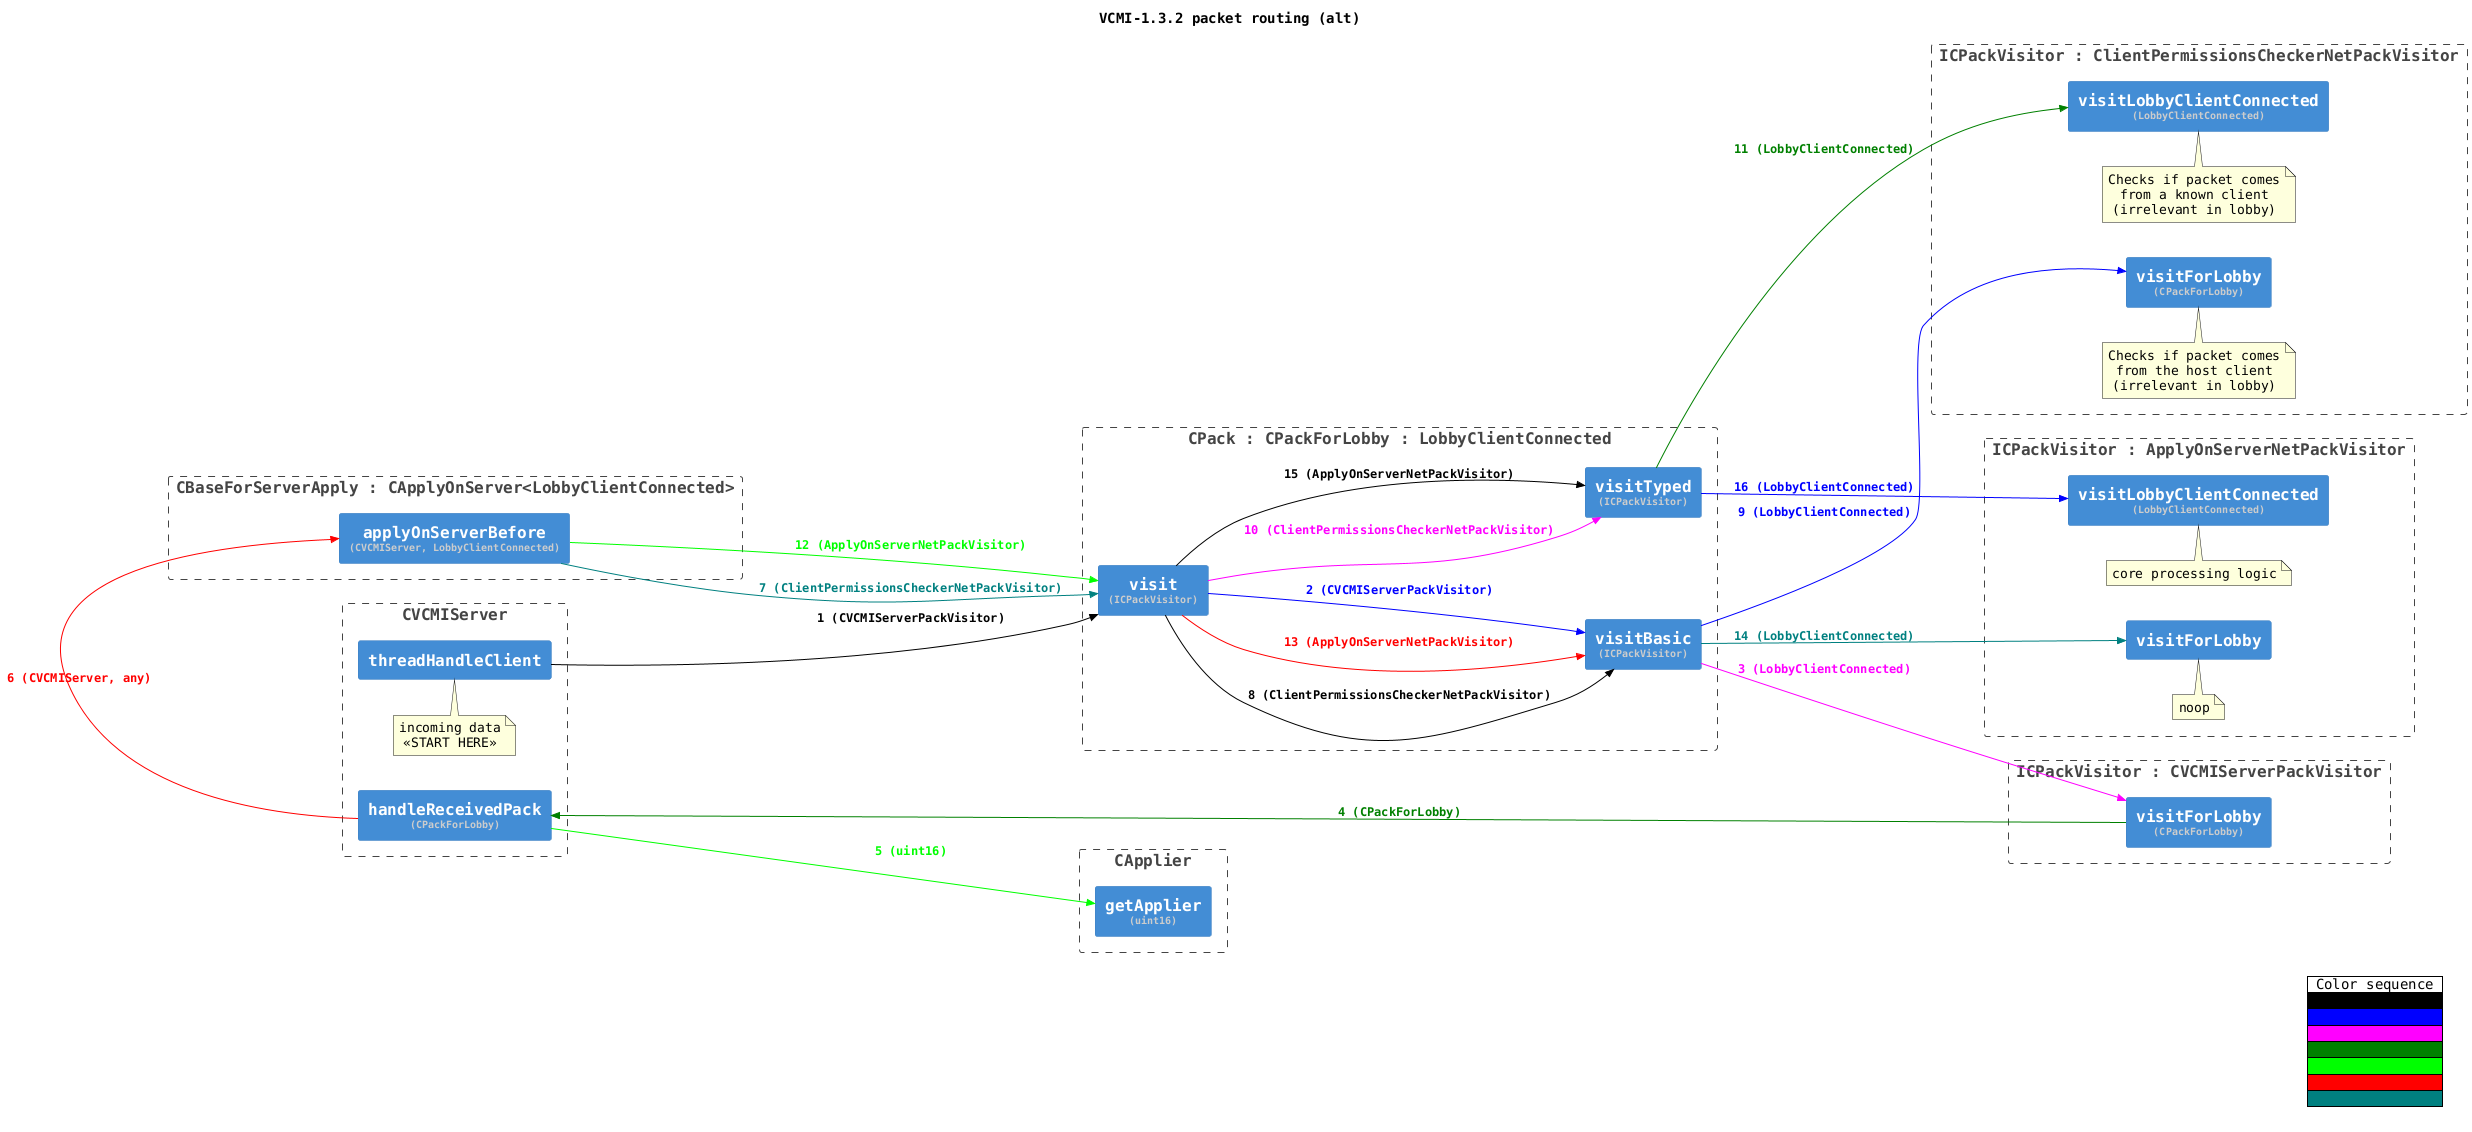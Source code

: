 @startuml "vcmi-1.32-routing-alt"

!include <C4/C4_Container>

HIDE_STEREOTYPE()
LAYOUT_LEFT_RIGHT()
skinparam DefaultFontName monospaced

title "VCMI-1.3.2 packet routing (alt)"

!$nbsp = "<U+00A0>"

' black
!$c1 = "#000000"
' blue
!$c2 = "#0000FF"
' fuchsia
!$c3 = "#FF00FF"
' green
!$c4 = "#008000"
' lime
!$c5 = "#00FF00"
' red
!$c6 = "#FF0000"
' teal
!$c7 = "#008080"

!function $cm($class, $method) return "<font size=8 color=CCC>"+$class+"</font>"+"\n"+$method
!function $fn($method, $args) return $method+"\n<font size=8 color=CCC>("+$args+")</font>"

!function $ctag()
  !if %not(%variable_exists("$c"))
    !%set_variable_value("$c", 0)
  !elseif (%get_variable_value("$c") >= 7)
    !%set_variable_value("$c", 0)
  !endif

  !%set_variable_value("$c", %get_variable_value("$c") + 1)

  !return "c"+%get_variable_value("$c")
!endfunction

!function $inc()
  !if %not(%variable_exists("$i"))
    !%set_variable_value("$i", 0)
  !endif

  !%set_variable_value("$i", %get_variable_value("$i") + 1)

  !return %get_variable_value("$i")
!endfunction

!function $call($args) return $inc() + $nbsp + "(" + $args + ")"

' misc calls are hidden
' uncomment to show them (the diagram is a mess)
!$HIDE_MISC_CALLS = "true"

AddRelTag("c1", $textColor=$c1, $lineColor=$c1)
AddRelTag("c2", $textColor=$c2, $lineColor=$c2)
AddRelTag("c3", $textColor=$c3, $lineColor=$c3)
AddRelTag("c4", $textColor=$c4, $lineColor=$c4)
AddRelTag("c5", $textColor=$c5, $lineColor=$c5)
AddRelTag("c6", $textColor=$c6, $lineColor=$c6)
AddRelTag("c7", $textColor=$c7, $lineColor=$c7)


Boundary(CVCMIServer, "CVCMIServer") {
  Container(CVCMIServer_threadHandleClient, "threadHandleClient")
  note top of CVCMIServer_threadHandleClient
    incoming data
    <<START HERE>>
  end note

  Container(CVCMIServer_handleReceivedPack, $fn("handleReceivedPack", "CPackForLobby"))

  !if ($HIDE_MISC_CALLS != "true")
  Container(CVCMIServer_misc, "***")
  !endif
}

Boundary(LobbyClientConnected, "CPack : CPackForLobby : LobbyClientConnected") {
  Container(LobbyClientConnected_visit, $fn("visit", "ICPackVisitor"))
  Container(LobbyClientConnected_visitBasic, $fn("visitBasic", "ICPackVisitor"))
  Container(LobbyClientConnected_visitTyped, $fn("visitTyped", "ICPackVisitor"))

  !if ($HIDE_MISC_CALLS != "true")
  Container(LobbyClientConnected_misc, "***")
  !endif
}

Boundary(CVCMIServerPackVisitor, "ICPackVisitor : CVCMIServerPackVisitor") {
  Container(CVCMIServerPackVisitor_visitForLobby, $fn("visitForLobby", "CPackForLobby"))
}

Boundary(ClientPermissionsCheckerNetPackVisitor, "ICPackVisitor : ClientPermissionsCheckerNetPackVisitor") {
  Container(ClientPermissionsCheckerNetPackVisitor_visitForLobby, $fn("visitForLobby", "CPackForLobby"))

  note top of ClientPermissionsCheckerNetPackVisitor_visitForLobby
    Checks if packet comes from the host client
    (irrelevant in lobby)
  end note

  Container(ClientPermissionsCheckerNetPackVisitor_visitLobbyClientConnected, $fn("visitLobbyClientConnected", "LobbyClientConnected"))

  note top of ClientPermissionsCheckerNetPackVisitor_visitLobbyClientConnected
    Checks if packet comes from a known client
    (irrelevant in lobby)
  end note

  !if ($HIDE_MISC_CALLS != "true")
  Container(ClientPermissionsCheckerNetPackVisitor_misc, "***")
  !endif
}

Boundary(ApplyOnServerNetPackVisitor, "ICPackVisitor : ApplyOnServerNetPackVisitor") {
  Container(ApplyOnServerNetPackVisitor_visitForLobby, "visitForLobby")

  note top of ApplyOnServerNetPackVisitor_visitForLobby
    noop
  end note

  Container(ApplyOnServerNetPackVisitor_visitLobbyClientConnected, $fn("visitLobbyClientConnected", "LobbyClientConnected"))

  note top of ApplyOnServerNetPackVisitor_visitLobbyClientConnected
    core processing logic
  end note

  !if ($HIDE_MISC_CALLS != "true")
  Container(ApplyOnServerNetPackVisitor_misc, "***")
  !endif
}

Boundary(CApplier, "CApplier") {
  Container(CApplier_getApplier, $fn("getApplier", "uint16"))
}

Boundary(CApplyOnServer, "CBaseForServerApply : CApplyOnServer<LobbyClientConnected>") {
  Container(CApplyOnServer_applyOnServerBefore, $fn("applyOnServerBefore", "CVCMIServer,"+$nbsp+"LobbyClientConnected"))
}

Rel(CVCMIServer_threadHandleClient, LobbyClientConnected_visit, $call("CVCMIServerPackVisitor"), $tags="$ctag()")
Rel(LobbyClientConnected_visit, LobbyClientConnected_visitBasic, $call("CVCMIServerPackVisitor"), $tags="$ctag()")
Rel(LobbyClientConnected_visitBasic, CVCMIServerPackVisitor_visitForLobby, $call("LobbyClientConnected"), $tags="$ctag()")
Rel(CVCMIServerPackVisitor_visitForLobby, CVCMIServer_handleReceivedPack, $call("CPackForLobby"), $tags="$ctag()")
Rel(CVCMIServer_handleReceivedPack, CApplier_getApplier, $call("uint16"), $tags="$ctag()")
Rel(CVCMIServer_handleReceivedPack, CApplyOnServer_applyOnServerBefore, $call("CVCMIServer, any"), $tags="$ctag()")
Rel(CApplyOnServer_applyOnServerBefore, LobbyClientConnected_visit, $call("ClientPermissionsCheckerNetPackVisitor"), $tags="$ctag()")
Rel(LobbyClientConnected_visit, LobbyClientConnected_visitBasic, $call("ClientPermissionsCheckerNetPackVisitor"), $tags="$ctag()")
Rel(LobbyClientConnected_visitBasic, ClientPermissionsCheckerNetPackVisitor_visitForLobby, $call("LobbyClientConnected"), $tags="$ctag()")

!if ($HIDE_MISC_CALLS != "true")
Rel(ClientPermissionsCheckerNetPackVisitor_visitForLobby, LobbyClientConnected_misc, $inc(), $tags="$ctag()")
Rel(ClientPermissionsCheckerNetPackVisitor_visitForLobby, LobbyClientConnected_misc, $inc(), $tags="$ctag()")
Rel(ClientPermissionsCheckerNetPackVisitor_visitForLobby, CVCMIServer_misc, $inc(), $tags="$ctag()")
!endif

Rel(LobbyClientConnected_visit, LobbyClientConnected_visitTyped, $call("ClientPermissionsCheckerNetPackVisitor"), $tags="$ctag()")
Rel(LobbyClientConnected_visitTyped, ClientPermissionsCheckerNetPackVisitor_visitLobbyClientConnected, $call("LobbyClientConnected"), $tags="$ctag()")

!if ($HIDE_MISC_CALLS != "true")
Rel(ClientPermissionsCheckerNetPackVisitor_visitLobbyClientConnected, CVCMIServer_misc, $inc(), $tags="$ctag()")
Rel(ClientPermissionsCheckerNetPackVisitor_visitLobbyClientConnected, LobbyClientConnected_misc, $inc(), $tags="$ctag()")
Rel(CApplyOnServer_applyOnServerBefore, ClientPermissionsCheckerNetPackVisitor_misc, $inc(), $tags="$ctag()")
!endif

Rel(CApplyOnServer_applyOnServerBefore, LobbyClientConnected_visit, $call("ApplyOnServerNetPackVisitor"), $tags="$ctag()")
Rel(LobbyClientConnected_visit, LobbyClientConnected_visitBasic, $call("ApplyOnServerNetPackVisitor"), $tags="$ctag()")
Rel(LobbyClientConnected_visitBasic, ApplyOnServerNetPackVisitor_visitForLobby, $call("LobbyClientConnected"), $tags="$ctag()")
Rel(LobbyClientConnected_visit, LobbyClientConnected_visitTyped, $call("ApplyOnServerNetPackVisitor"), $tags="$ctag()")
Rel(LobbyClientConnected_visitTyped, ApplyOnServerNetPackVisitor_visitLobbyClientConnected, $call("LobbyClientConnected"), $tags="$ctag()")

!if ($HIDE_MISC_CALLS != "true")
Rel(ApplyOnServerNetPackVisitor_visitLobbyClientConnected, CVCMIServer_misc, $inc(), $tags="$ctag()")
Rel(ApplyOnServerNetPackVisitor_visitLobbyClientConnected, LobbyClientConnected_misc, $inc(), $tags="$ctag()")
Rel(CApplyOnServer_applyOnServerBefore, ApplyOnServerNetPackVisitor_misc, $inc(), $tags="$ctag()")
!endif

' Lay_Distance(CVCMIServer, CPack, 1)
' Lay_Distance(CPack, Visitor, 1)

skinparam legend {
  FontColor Black
  BackgroundColor White
  ' does not work for some reason
  BorderColor White
  BorderThickness 0
}

legend bottom right
  | Color sequence |
  | <$c1> |
  | <$c2> |
  | <$c3> |
  | <$c4> |
  | <$c5> |
  | <$c6> |
  | <$c7> |
endlegend

@enduml
